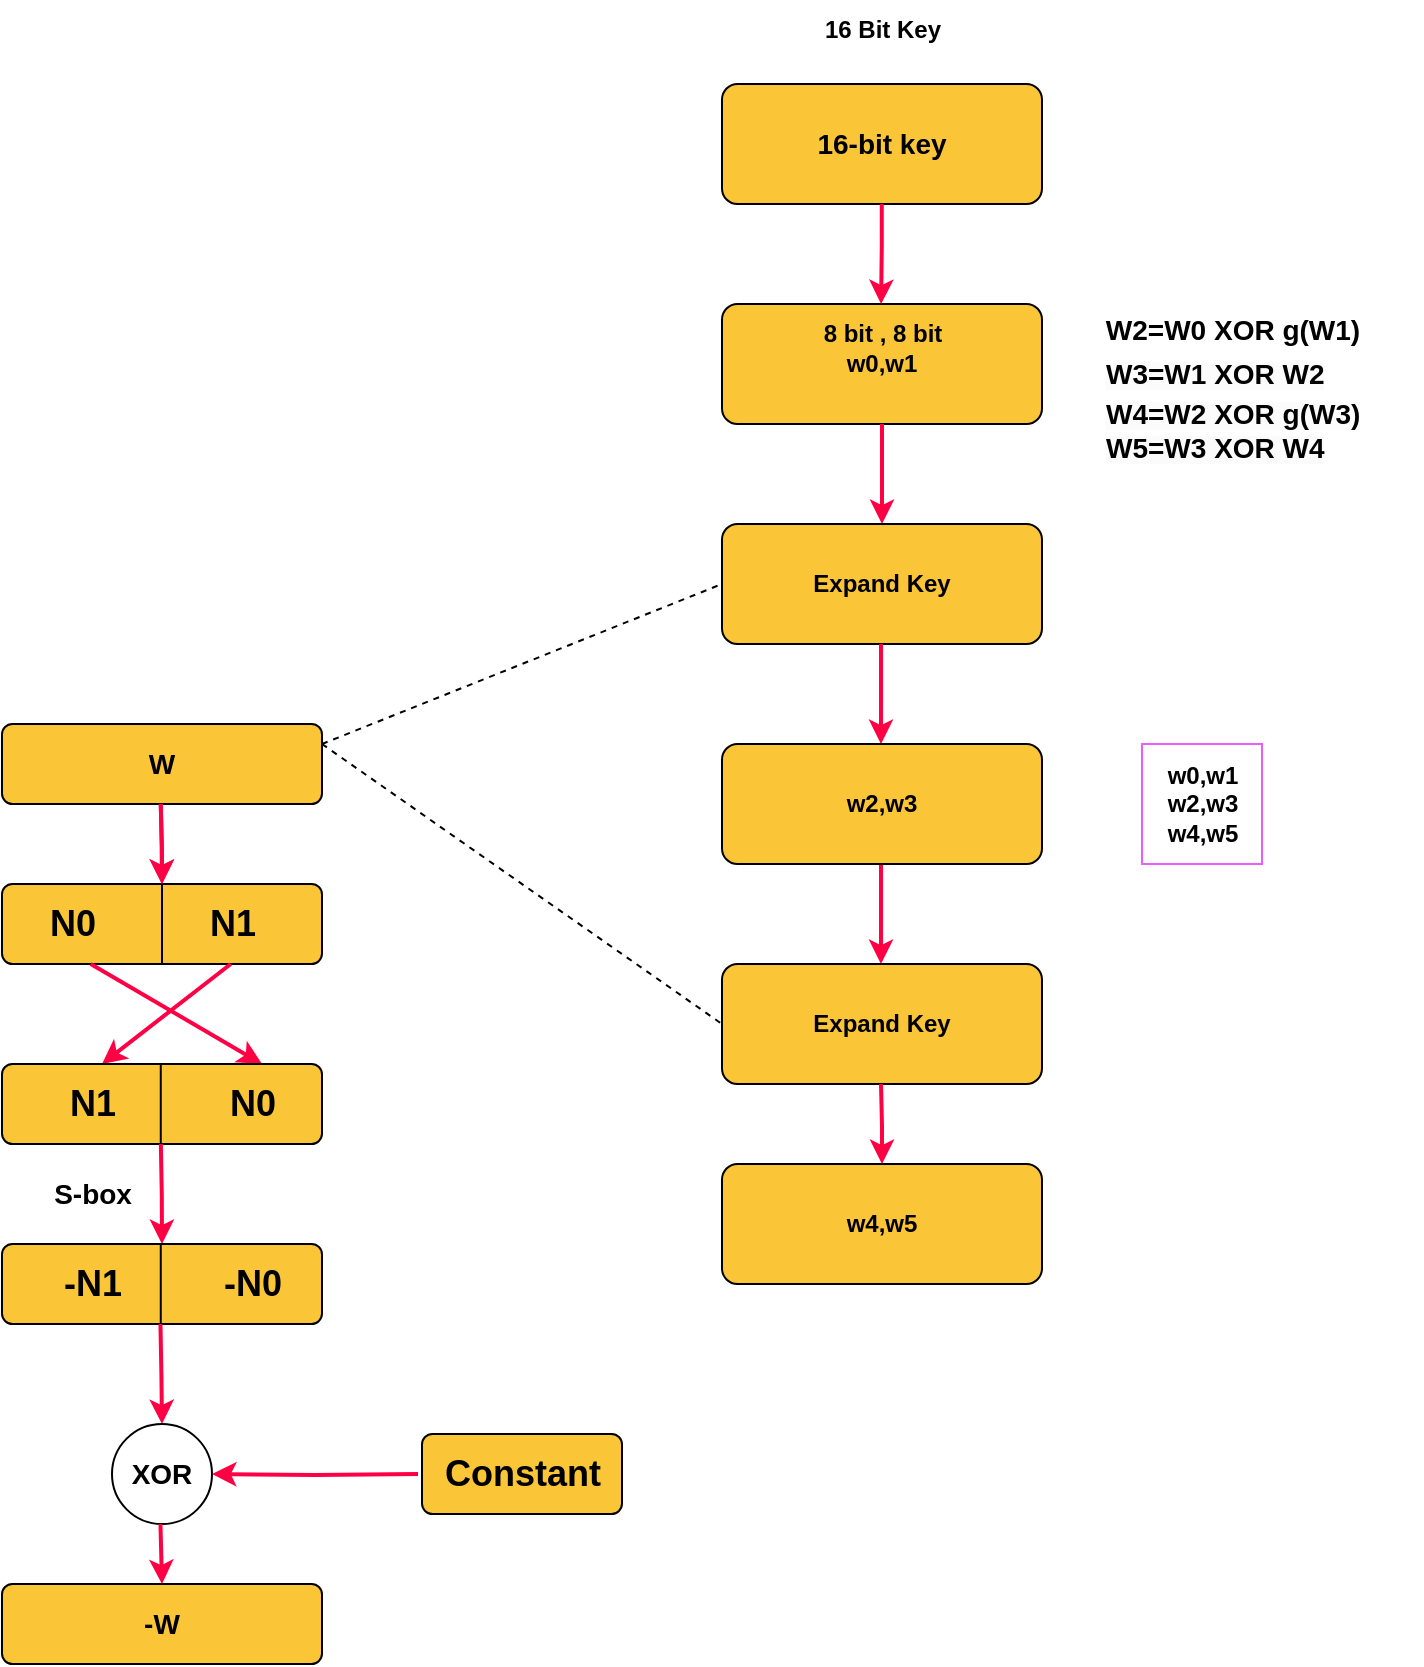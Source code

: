 <mxfile version="21.2.8" type="device">
  <diagram name="Page-1" id="rRFc9bHcIBAohH5S0odY">
    <mxGraphModel dx="1436" dy="968" grid="1" gridSize="10" guides="1" tooltips="1" connect="1" arrows="1" fold="1" page="1" pageScale="1" pageWidth="850" pageHeight="1100" math="0" shadow="0">
      <root>
        <mxCell id="0" />
        <mxCell id="1" parent="0" />
        <mxCell id="LMoRLBbi18-cdOYfBMGN-26" value="&lt;b&gt;&lt;font style=&quot;font-size: 14px;&quot;&gt;16-bit key&lt;/font&gt;&lt;/b&gt;" style="rounded=1;whiteSpace=wrap;html=1;arcSize=13;fillColor=#FBC538;" parent="1" vertex="1">
          <mxGeometry x="390" y="70" width="160" height="60" as="geometry" />
        </mxCell>
        <mxCell id="LMoRLBbi18-cdOYfBMGN-27" value="&lt;b&gt;w0,w1&lt;br&gt;&lt;/b&gt;" style="rounded=1;whiteSpace=wrap;html=1;arcSize=13;fillColor=#FBC538;" parent="1" vertex="1">
          <mxGeometry x="390" y="180" width="160" height="60" as="geometry" />
        </mxCell>
        <mxCell id="LMoRLBbi18-cdOYfBMGN-28" style="edgeStyle=orthogonalEdgeStyle;rounded=0;orthogonalLoop=1;jettySize=auto;html=1;strokeColor=#FF0044;strokeWidth=2;" parent="1" edge="1">
          <mxGeometry relative="1" as="geometry">
            <mxPoint x="469.55" y="180" as="targetPoint" />
            <mxPoint x="469.88" y="130" as="sourcePoint" />
            <Array as="points">
              <mxPoint x="469.55" y="150" />
              <mxPoint x="469.55" y="150" />
            </Array>
          </mxGeometry>
        </mxCell>
        <mxCell id="LMoRLBbi18-cdOYfBMGN-30" style="edgeStyle=orthogonalEdgeStyle;rounded=0;orthogonalLoop=1;jettySize=auto;html=1;strokeColor=#FF0044;strokeWidth=2;entryX=0.5;entryY=0;entryDx=0;entryDy=0;exitX=0.5;exitY=1;exitDx=0;exitDy=0;" parent="1" source="LMoRLBbi18-cdOYfBMGN-27" edge="1">
          <mxGeometry relative="1" as="geometry">
            <mxPoint x="470" y="290" as="targetPoint" />
            <mxPoint x="470" y="250" as="sourcePoint" />
            <Array as="points" />
          </mxGeometry>
        </mxCell>
        <mxCell id="2fboy8t-7ojy_MJ6d2ZT-1" value="&lt;b&gt;16 Bit Key&lt;/b&gt;" style="text;html=1;align=center;verticalAlign=middle;resizable=0;points=[];autosize=1;strokeColor=none;fillColor=none;" parent="1" vertex="1">
          <mxGeometry x="430" y="28" width="80" height="30" as="geometry" />
        </mxCell>
        <mxCell id="N9HZh_SBiDMYwx160Leo-3" value="&lt;b&gt;8 bit , 8 bit&lt;/b&gt;" style="text;html=1;align=center;verticalAlign=middle;resizable=0;points=[];autosize=1;strokeColor=none;fillColor=none;" parent="1" vertex="1">
          <mxGeometry x="430" y="180" width="80" height="30" as="geometry" />
        </mxCell>
        <mxCell id="N9HZh_SBiDMYwx160Leo-5" style="edgeStyle=orthogonalEdgeStyle;rounded=0;orthogonalLoop=1;jettySize=auto;html=1;strokeColor=#FF0044;strokeWidth=2;entryX=0.5;entryY=0;entryDx=0;entryDy=0;exitX=0.5;exitY=1;exitDx=0;exitDy=0;" parent="1" edge="1">
          <mxGeometry relative="1" as="geometry">
            <mxPoint x="469.5" y="510" as="targetPoint" />
            <mxPoint x="469.5" y="460" as="sourcePoint" />
            <Array as="points" />
          </mxGeometry>
        </mxCell>
        <mxCell id="N9HZh_SBiDMYwx160Leo-6" value="&lt;b&gt;Expand Key&lt;br&gt;&lt;/b&gt;" style="rounded=1;whiteSpace=wrap;html=1;arcSize=13;fillColor=#FBC538;" parent="1" vertex="1">
          <mxGeometry x="390" y="290" width="160" height="60" as="geometry" />
        </mxCell>
        <mxCell id="N9HZh_SBiDMYwx160Leo-7" value="&lt;b&gt;w0,w1&lt;br&gt;w2,w3&lt;br&gt;w4,w5&lt;/b&gt;" style="text;html=1;align=center;verticalAlign=middle;resizable=0;points=[];autosize=1;strokeColor=#E95CFF;fillColor=none;" parent="1" vertex="1">
          <mxGeometry x="600" y="400" width="60" height="60" as="geometry" />
        </mxCell>
        <mxCell id="N9HZh_SBiDMYwx160Leo-8" style="edgeStyle=orthogonalEdgeStyle;rounded=0;orthogonalLoop=1;jettySize=auto;html=1;strokeColor=#FF0044;strokeWidth=2;entryX=0.5;entryY=0;entryDx=0;entryDy=0;exitX=0.5;exitY=1;exitDx=0;exitDy=0;" parent="1" edge="1">
          <mxGeometry relative="1" as="geometry">
            <mxPoint x="469.5" y="400" as="targetPoint" />
            <mxPoint x="469.5" y="350" as="sourcePoint" />
            <Array as="points" />
          </mxGeometry>
        </mxCell>
        <mxCell id="N9HZh_SBiDMYwx160Leo-9" value="&lt;b&gt;w2,w3&lt;br&gt;&lt;/b&gt;" style="rounded=1;whiteSpace=wrap;html=1;arcSize=13;fillColor=#FBC538;" parent="1" vertex="1">
          <mxGeometry x="390" y="400" width="160" height="60" as="geometry" />
        </mxCell>
        <mxCell id="N9HZh_SBiDMYwx160Leo-10" value="&lt;b&gt;Expand Key&lt;br&gt;&lt;/b&gt;" style="rounded=1;whiteSpace=wrap;html=1;arcSize=13;fillColor=#FBC538;" parent="1" vertex="1">
          <mxGeometry x="390" y="510" width="160" height="60" as="geometry" />
        </mxCell>
        <mxCell id="N9HZh_SBiDMYwx160Leo-12" value="&lt;b&gt;w4,w5&lt;br&gt;&lt;/b&gt;" style="rounded=1;whiteSpace=wrap;html=1;arcSize=13;fillColor=#FBC538;" parent="1" vertex="1">
          <mxGeometry x="390" y="610" width="160" height="60" as="geometry" />
        </mxCell>
        <mxCell id="N9HZh_SBiDMYwx160Leo-13" style="edgeStyle=orthogonalEdgeStyle;rounded=0;orthogonalLoop=1;jettySize=auto;html=1;strokeColor=#FF0044;strokeWidth=2;exitX=0.5;exitY=1;exitDx=0;exitDy=0;entryX=0.5;entryY=0;entryDx=0;entryDy=0;" parent="1" target="N9HZh_SBiDMYwx160Leo-12" edge="1">
          <mxGeometry relative="1" as="geometry">
            <mxPoint x="470" y="600" as="targetPoint" />
            <mxPoint x="469.5" y="570" as="sourcePoint" />
            <Array as="points" />
          </mxGeometry>
        </mxCell>
        <mxCell id="N9HZh_SBiDMYwx160Leo-14" value="" style="endArrow=none;dashed=1;html=1;rounded=0;" parent="1" edge="1">
          <mxGeometry width="50" height="50" relative="1" as="geometry">
            <mxPoint x="190" y="400" as="sourcePoint" />
            <mxPoint x="390" y="320" as="targetPoint" />
          </mxGeometry>
        </mxCell>
        <mxCell id="N9HZh_SBiDMYwx160Leo-15" value="" style="endArrow=none;dashed=1;html=1;rounded=0;" parent="1" edge="1">
          <mxGeometry width="50" height="50" relative="1" as="geometry">
            <mxPoint x="190" y="400" as="sourcePoint" />
            <mxPoint x="390" y="540" as="targetPoint" />
          </mxGeometry>
        </mxCell>
        <mxCell id="N9HZh_SBiDMYwx160Leo-16" value="&lt;b&gt;&lt;font style=&quot;font-size: 14px;&quot;&gt;W&lt;/font&gt;&lt;br&gt;&lt;/b&gt;" style="rounded=1;whiteSpace=wrap;html=1;arcSize=13;fillColor=#FBC538;" parent="1" vertex="1">
          <mxGeometry x="30" y="390" width="160" height="40" as="geometry" />
        </mxCell>
        <mxCell id="N9HZh_SBiDMYwx160Leo-17" value="&lt;b&gt;&lt;br&gt;&lt;/b&gt;" style="rounded=1;whiteSpace=wrap;html=1;arcSize=13;fillColor=#FBC538;" parent="1" vertex="1">
          <mxGeometry x="30" y="470" width="160" height="40" as="geometry" />
        </mxCell>
        <mxCell id="N9HZh_SBiDMYwx160Leo-18" value="" style="endArrow=none;html=1;rounded=0;exitX=0.5;exitY=1;exitDx=0;exitDy=0;" parent="1" source="N9HZh_SBiDMYwx160Leo-17" edge="1">
          <mxGeometry width="50" height="50" relative="1" as="geometry">
            <mxPoint x="60" y="520" as="sourcePoint" />
            <mxPoint x="110" y="470" as="targetPoint" />
          </mxGeometry>
        </mxCell>
        <mxCell id="N9HZh_SBiDMYwx160Leo-19" value="&lt;b&gt;&lt;font style=&quot;font-size: 18px;&quot;&gt;N0&lt;/font&gt;&lt;/b&gt;" style="text;html=1;align=center;verticalAlign=middle;resizable=0;points=[];autosize=1;strokeColor=none;fillColor=none;" parent="1" vertex="1">
          <mxGeometry x="40" y="470" width="50" height="40" as="geometry" />
        </mxCell>
        <mxCell id="N9HZh_SBiDMYwx160Leo-20" value="&lt;b&gt;&lt;font style=&quot;font-size: 18px;&quot;&gt;N1&lt;/font&gt;&lt;/b&gt;" style="text;html=1;align=center;verticalAlign=middle;resizable=0;points=[];autosize=1;strokeColor=none;fillColor=none;" parent="1" vertex="1">
          <mxGeometry x="120" y="470" width="50" height="40" as="geometry" />
        </mxCell>
        <mxCell id="N9HZh_SBiDMYwx160Leo-21" style="edgeStyle=orthogonalEdgeStyle;rounded=0;orthogonalLoop=1;jettySize=auto;html=1;strokeColor=#FF0044;strokeWidth=2;exitX=0.5;exitY=1;exitDx=0;exitDy=0;" parent="1" edge="1">
          <mxGeometry relative="1" as="geometry">
            <mxPoint x="110" y="470" as="targetPoint" />
            <mxPoint x="109.38" y="430" as="sourcePoint" />
            <Array as="points" />
          </mxGeometry>
        </mxCell>
        <mxCell id="N9HZh_SBiDMYwx160Leo-25" style="rounded=0;orthogonalLoop=1;jettySize=auto;html=1;strokeColor=#FF0044;strokeWidth=2;exitX=0.5;exitY=1;exitDx=0;exitDy=0;" parent="1" edge="1">
          <mxGeometry relative="1" as="geometry">
            <mxPoint x="80" y="560" as="targetPoint" />
            <mxPoint x="144.37" y="510" as="sourcePoint" />
          </mxGeometry>
        </mxCell>
        <mxCell id="N9HZh_SBiDMYwx160Leo-26" style="rounded=0;orthogonalLoop=1;jettySize=auto;html=1;strokeColor=#FF0044;strokeWidth=2;exitX=0.5;exitY=1;exitDx=0;exitDy=0;" parent="1" edge="1">
          <mxGeometry relative="1" as="geometry">
            <mxPoint x="160" y="560" as="targetPoint" />
            <mxPoint x="74.37" y="510" as="sourcePoint" />
          </mxGeometry>
        </mxCell>
        <mxCell id="N9HZh_SBiDMYwx160Leo-27" value="&lt;b&gt;&lt;br&gt;&lt;/b&gt;" style="rounded=1;whiteSpace=wrap;html=1;arcSize=13;fillColor=#FBC538;" parent="1" vertex="1">
          <mxGeometry x="30" y="560" width="160" height="40" as="geometry" />
        </mxCell>
        <mxCell id="N9HZh_SBiDMYwx160Leo-28" value="&lt;b&gt;&lt;font style=&quot;font-size: 18px;&quot;&gt;N1&lt;/font&gt;&lt;/b&gt;" style="text;html=1;align=center;verticalAlign=middle;resizable=0;points=[];autosize=1;strokeColor=none;fillColor=none;" parent="1" vertex="1">
          <mxGeometry x="50" y="560" width="50" height="40" as="geometry" />
        </mxCell>
        <mxCell id="N9HZh_SBiDMYwx160Leo-29" value="&lt;b&gt;&lt;font style=&quot;font-size: 18px;&quot;&gt;N0&lt;/font&gt;&lt;/b&gt;" style="text;html=1;align=center;verticalAlign=middle;resizable=0;points=[];autosize=1;strokeColor=none;fillColor=none;" parent="1" vertex="1">
          <mxGeometry x="130" y="560" width="50" height="40" as="geometry" />
        </mxCell>
        <mxCell id="N9HZh_SBiDMYwx160Leo-31" value="" style="endArrow=none;html=1;rounded=0;exitX=0.5;exitY=1;exitDx=0;exitDy=0;" parent="1" edge="1">
          <mxGeometry width="50" height="50" relative="1" as="geometry">
            <mxPoint x="109.38" y="600" as="sourcePoint" />
            <mxPoint x="109.38" y="560" as="targetPoint" />
          </mxGeometry>
        </mxCell>
        <mxCell id="N9HZh_SBiDMYwx160Leo-33" style="edgeStyle=orthogonalEdgeStyle;rounded=0;orthogonalLoop=1;jettySize=auto;html=1;strokeColor=#FF0044;strokeWidth=2;exitX=0.5;exitY=1;exitDx=0;exitDy=0;" parent="1" edge="1">
          <mxGeometry relative="1" as="geometry">
            <mxPoint x="110" y="650" as="targetPoint" />
            <mxPoint x="109.42" y="600" as="sourcePoint" />
            <Array as="points" />
          </mxGeometry>
        </mxCell>
        <mxCell id="N9HZh_SBiDMYwx160Leo-34" value="&lt;b&gt;&lt;font style=&quot;font-size: 14px;&quot;&gt;S-box&lt;/font&gt;&lt;/b&gt;" style="text;html=1;align=center;verticalAlign=middle;resizable=0;points=[];autosize=1;strokeColor=none;fillColor=none;" parent="1" vertex="1">
          <mxGeometry x="45" y="610" width="60" height="30" as="geometry" />
        </mxCell>
        <mxCell id="N9HZh_SBiDMYwx160Leo-36" value="&lt;b&gt;&lt;br&gt;&lt;/b&gt;" style="rounded=1;whiteSpace=wrap;html=1;arcSize=13;fillColor=#FBC538;" parent="1" vertex="1">
          <mxGeometry x="30" y="650" width="160" height="40" as="geometry" />
        </mxCell>
        <mxCell id="N9HZh_SBiDMYwx160Leo-37" value="&lt;b&gt;&lt;font style=&quot;font-size: 18px;&quot;&gt;-N1&lt;/font&gt;&lt;/b&gt;" style="text;html=1;align=center;verticalAlign=middle;resizable=0;points=[];autosize=1;strokeColor=none;fillColor=none;" parent="1" vertex="1">
          <mxGeometry x="50" y="650" width="50" height="40" as="geometry" />
        </mxCell>
        <mxCell id="N9HZh_SBiDMYwx160Leo-38" value="&lt;b&gt;&lt;font style=&quot;font-size: 18px;&quot;&gt;-N0&lt;/font&gt;&lt;/b&gt;" style="text;html=1;align=center;verticalAlign=middle;resizable=0;points=[];autosize=1;strokeColor=none;fillColor=none;" parent="1" vertex="1">
          <mxGeometry x="130" y="650" width="50" height="40" as="geometry" />
        </mxCell>
        <mxCell id="N9HZh_SBiDMYwx160Leo-39" value="" style="endArrow=none;html=1;rounded=0;exitX=0.5;exitY=1;exitDx=0;exitDy=0;" parent="1" edge="1">
          <mxGeometry width="50" height="50" relative="1" as="geometry">
            <mxPoint x="109.38" y="690" as="sourcePoint" />
            <mxPoint x="109.38" y="650" as="targetPoint" />
          </mxGeometry>
        </mxCell>
        <mxCell id="N9HZh_SBiDMYwx160Leo-40" value="&lt;b&gt;&lt;br&gt;&lt;/b&gt;" style="rounded=1;whiteSpace=wrap;html=1;arcSize=13;fillColor=#FBC538;" parent="1" vertex="1">
          <mxGeometry x="240" y="745" width="100" height="40" as="geometry" />
        </mxCell>
        <mxCell id="N9HZh_SBiDMYwx160Leo-41" value="&lt;b&gt;&lt;font style=&quot;font-size: 18px;&quot;&gt;Constant&lt;/font&gt;&lt;/b&gt;" style="text;html=1;align=center;verticalAlign=middle;resizable=0;points=[];autosize=1;strokeColor=none;fillColor=none;" parent="1" vertex="1">
          <mxGeometry x="240" y="745" width="100" height="40" as="geometry" />
        </mxCell>
        <mxCell id="N9HZh_SBiDMYwx160Leo-44" style="edgeStyle=orthogonalEdgeStyle;rounded=0;orthogonalLoop=1;jettySize=auto;html=1;strokeColor=#FF0044;strokeWidth=2;exitX=0.5;exitY=1;exitDx=0;exitDy=0;" parent="1" edge="1">
          <mxGeometry relative="1" as="geometry">
            <mxPoint x="110" y="740" as="targetPoint" />
            <mxPoint x="109.23" y="690" as="sourcePoint" />
            <Array as="points" />
          </mxGeometry>
        </mxCell>
        <mxCell id="N9HZh_SBiDMYwx160Leo-45" value="&lt;b&gt;&lt;font style=&quot;font-size: 14px;&quot;&gt;XOR&lt;/font&gt;&lt;/b&gt;" style="ellipse;whiteSpace=wrap;html=1;aspect=fixed;" parent="1" vertex="1">
          <mxGeometry x="85" y="740" width="50" height="50" as="geometry" />
        </mxCell>
        <mxCell id="N9HZh_SBiDMYwx160Leo-46" style="edgeStyle=orthogonalEdgeStyle;rounded=0;orthogonalLoop=1;jettySize=auto;html=1;strokeColor=#FF0044;strokeWidth=2;exitX=0.5;exitY=1;exitDx=0;exitDy=0;" parent="1" edge="1">
          <mxGeometry relative="1" as="geometry">
            <mxPoint x="110" y="470" as="targetPoint" />
            <mxPoint x="109.38" y="430" as="sourcePoint" />
            <Array as="points" />
          </mxGeometry>
        </mxCell>
        <mxCell id="N9HZh_SBiDMYwx160Leo-47" style="edgeStyle=orthogonalEdgeStyle;rounded=0;orthogonalLoop=1;jettySize=auto;html=1;strokeColor=#FF0044;strokeWidth=2;entryX=1;entryY=0.5;entryDx=0;entryDy=0;" parent="1" target="N9HZh_SBiDMYwx160Leo-45" edge="1">
          <mxGeometry relative="1" as="geometry">
            <mxPoint x="239.23" y="810" as="targetPoint" />
            <mxPoint x="238" y="765" as="sourcePoint" />
            <Array as="points" />
          </mxGeometry>
        </mxCell>
        <mxCell id="N9HZh_SBiDMYwx160Leo-49" value="&lt;b&gt;&lt;span style=&quot;font-size: 14px;&quot;&gt;-W&lt;/span&gt;&lt;br&gt;&lt;/b&gt;" style="rounded=1;whiteSpace=wrap;html=1;arcSize=13;fillColor=#FBC538;" parent="1" vertex="1">
          <mxGeometry x="30" y="820" width="160" height="40" as="geometry" />
        </mxCell>
        <mxCell id="N9HZh_SBiDMYwx160Leo-50" style="edgeStyle=orthogonalEdgeStyle;rounded=0;orthogonalLoop=1;jettySize=auto;html=1;strokeColor=#FF0044;strokeWidth=2;exitX=0.5;exitY=1;exitDx=0;exitDy=0;" parent="1" edge="1">
          <mxGeometry relative="1" as="geometry">
            <mxPoint x="110" y="820" as="targetPoint" />
            <mxPoint x="109.23" y="790" as="sourcePoint" />
            <Array as="points" />
          </mxGeometry>
        </mxCell>
        <mxCell id="TnJFhZkRbT1dYqLWmNtn-1" value="&lt;b&gt;&lt;font style=&quot;font-size: 14px;&quot;&gt;W2=W0 XOR g(W1)&lt;br&gt;&lt;/font&gt;&lt;/b&gt;" style="text;html=1;align=center;verticalAlign=middle;resizable=0;points=[];autosize=1;strokeColor=none;fillColor=none;" vertex="1" parent="1">
          <mxGeometry x="570" y="178" width="150" height="30" as="geometry" />
        </mxCell>
        <mxCell id="TnJFhZkRbT1dYqLWmNtn-2" value="&lt;b style=&quot;border-color: var(--border-color); color: rgb(0, 0, 0); font-family: Helvetica; font-size: 12px; font-style: normal; font-variant-ligatures: normal; font-variant-caps: normal; letter-spacing: normal; orphans: 2; text-align: center; text-indent: 0px; text-transform: none; widows: 2; word-spacing: 0px; -webkit-text-stroke-width: 0px; background-color: rgb(251, 251, 251); text-decoration-thickness: initial; text-decoration-style: initial; text-decoration-color: initial;&quot;&gt;&lt;font style=&quot;border-color: var(--border-color); font-size: 14px;&quot;&gt;W3=W1 XOR W2&lt;/font&gt;&lt;/b&gt;" style="text;whiteSpace=wrap;html=1;" vertex="1" parent="1">
          <mxGeometry x="580" y="200" width="160" height="40" as="geometry" />
        </mxCell>
        <mxCell id="TnJFhZkRbT1dYqLWmNtn-3" value="&lt;b style=&quot;border-color: var(--border-color); color: rgb(0, 0, 0); font-family: Helvetica; font-size: 12px; font-style: normal; font-variant-ligatures: normal; font-variant-caps: normal; letter-spacing: normal; orphans: 2; text-align: center; text-indent: 0px; text-transform: none; widows: 2; word-spacing: 0px; -webkit-text-stroke-width: 0px; background-color: rgb(251, 251, 251); text-decoration-thickness: initial; text-decoration-style: initial; text-decoration-color: initial;&quot;&gt;&lt;font style=&quot;border-color: var(--border-color); font-size: 14px;&quot;&gt;W4=W2 XOR g(W3)&lt;br&gt;W5=W3 XOR W4&lt;br&gt;&lt;/font&gt;&lt;/b&gt;" style="text;whiteSpace=wrap;html=1;" vertex="1" parent="1">
          <mxGeometry x="580" y="220" width="160" height="40" as="geometry" />
        </mxCell>
      </root>
    </mxGraphModel>
  </diagram>
</mxfile>
